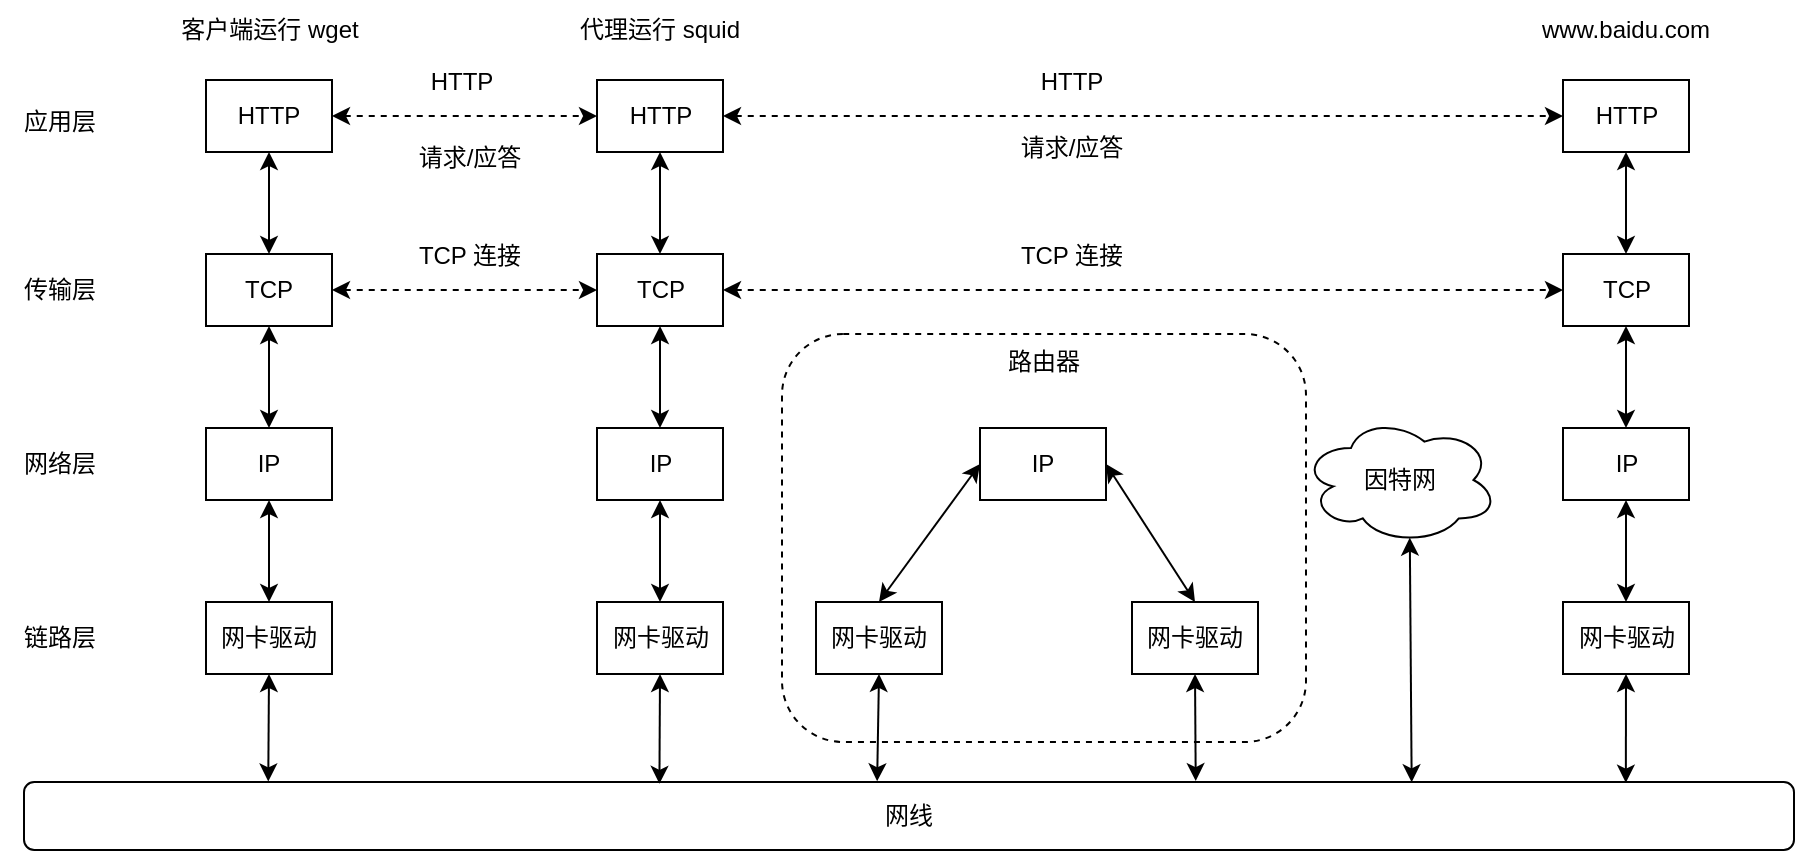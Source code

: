 <mxfile version="19.0.0" type="device"><diagram id="us9ta6ewrZW4oKf-LVa1" name="第 1 页"><mxGraphModel dx="1238" dy="762" grid="0" gridSize="10" guides="1" tooltips="1" connect="1" arrows="1" fold="1" page="1" pageScale="1" pageWidth="1169" pageHeight="1654" math="0" shadow="0"><root><mxCell id="0"/><mxCell id="1" parent="0"/><mxCell id="03TrWclJwKe-SbxLQiXx-54" value="路由器" style="rounded=1;whiteSpace=wrap;html=1;dashed=1;verticalAlign=top;align=center;" vertex="1" parent="1"><mxGeometry x="432" y="228" width="262" height="204" as="geometry"/></mxCell><mxCell id="03TrWclJwKe-SbxLQiXx-1" value="HTTP" style="rounded=0;whiteSpace=wrap;html=1;" vertex="1" parent="1"><mxGeometry x="144" y="101" width="63" height="36" as="geometry"/></mxCell><mxCell id="03TrWclJwKe-SbxLQiXx-2" value="应用层" style="text;html=1;strokeColor=none;fillColor=none;align=center;verticalAlign=middle;whiteSpace=wrap;rounded=0;" vertex="1" parent="1"><mxGeometry x="41" y="107" width="60" height="30" as="geometry"/></mxCell><mxCell id="03TrWclJwKe-SbxLQiXx-3" value="客户端运行 wget" style="text;html=1;strokeColor=none;fillColor=none;align=center;verticalAlign=middle;whiteSpace=wrap;rounded=0;" vertex="1" parent="1"><mxGeometry x="124.5" y="61" width="102" height="30" as="geometry"/></mxCell><mxCell id="03TrWclJwKe-SbxLQiXx-4" value="TCP" style="rounded=0;whiteSpace=wrap;html=1;" vertex="1" parent="1"><mxGeometry x="144" y="188" width="63" height="36" as="geometry"/></mxCell><mxCell id="03TrWclJwKe-SbxLQiXx-5" value="传输层" style="text;html=1;strokeColor=none;fillColor=none;align=center;verticalAlign=middle;whiteSpace=wrap;rounded=0;" vertex="1" parent="1"><mxGeometry x="41" y="191" width="60" height="30" as="geometry"/></mxCell><mxCell id="03TrWclJwKe-SbxLQiXx-7" value="IP" style="rounded=0;whiteSpace=wrap;html=1;" vertex="1" parent="1"><mxGeometry x="144" y="275" width="63" height="36" as="geometry"/></mxCell><mxCell id="03TrWclJwKe-SbxLQiXx-8" value="网络层" style="text;html=1;strokeColor=none;fillColor=none;align=center;verticalAlign=middle;whiteSpace=wrap;rounded=0;" vertex="1" parent="1"><mxGeometry x="41" y="278" width="60" height="30" as="geometry"/></mxCell><mxCell id="03TrWclJwKe-SbxLQiXx-9" value="网卡驱动" style="rounded=0;whiteSpace=wrap;html=1;" vertex="1" parent="1"><mxGeometry x="144" y="362" width="63" height="36" as="geometry"/></mxCell><mxCell id="03TrWclJwKe-SbxLQiXx-10" value="链路层" style="text;html=1;strokeColor=none;fillColor=none;align=center;verticalAlign=middle;whiteSpace=wrap;rounded=0;" vertex="1" parent="1"><mxGeometry x="41" y="365" width="60" height="30" as="geometry"/></mxCell><mxCell id="03TrWclJwKe-SbxLQiXx-11" value="HTTP" style="rounded=0;whiteSpace=wrap;html=1;" vertex="1" parent="1"><mxGeometry x="339.5" y="101" width="63" height="36" as="geometry"/></mxCell><mxCell id="03TrWclJwKe-SbxLQiXx-12" value="代理运行 squid" style="text;html=1;strokeColor=none;fillColor=none;align=center;verticalAlign=middle;whiteSpace=wrap;rounded=0;" vertex="1" parent="1"><mxGeometry x="320" y="61" width="102" height="30" as="geometry"/></mxCell><mxCell id="03TrWclJwKe-SbxLQiXx-13" value="TCP" style="rounded=0;whiteSpace=wrap;html=1;" vertex="1" parent="1"><mxGeometry x="339.5" y="188" width="63" height="36" as="geometry"/></mxCell><mxCell id="03TrWclJwKe-SbxLQiXx-14" value="IP" style="rounded=0;whiteSpace=wrap;html=1;" vertex="1" parent="1"><mxGeometry x="339.5" y="275" width="63" height="36" as="geometry"/></mxCell><mxCell id="03TrWclJwKe-SbxLQiXx-15" value="网卡驱动" style="rounded=0;whiteSpace=wrap;html=1;" vertex="1" parent="1"><mxGeometry x="339.5" y="362" width="63" height="36" as="geometry"/></mxCell><mxCell id="03TrWclJwKe-SbxLQiXx-16" value="" style="endArrow=classic;startArrow=classic;html=1;rounded=0;entryX=0.5;entryY=1;entryDx=0;entryDy=0;" edge="1" parent="1" source="03TrWclJwKe-SbxLQiXx-4" target="03TrWclJwKe-SbxLQiXx-1"><mxGeometry width="50" height="50" relative="1" as="geometry"><mxPoint x="252" y="220" as="sourcePoint"/><mxPoint x="302" y="170" as="targetPoint"/></mxGeometry></mxCell><mxCell id="03TrWclJwKe-SbxLQiXx-17" value="" style="endArrow=classic;startArrow=classic;html=1;rounded=0;entryX=0.5;entryY=1;entryDx=0;entryDy=0;" edge="1" parent="1" source="03TrWclJwKe-SbxLQiXx-7" target="03TrWclJwKe-SbxLQiXx-4"><mxGeometry width="50" height="50" relative="1" as="geometry"><mxPoint x="237" y="307" as="sourcePoint"/><mxPoint x="287" y="257" as="targetPoint"/></mxGeometry></mxCell><mxCell id="03TrWclJwKe-SbxLQiXx-18" value="" style="endArrow=classic;startArrow=classic;html=1;rounded=0;entryX=0.5;entryY=1;entryDx=0;entryDy=0;" edge="1" parent="1" source="03TrWclJwKe-SbxLQiXx-9" target="03TrWclJwKe-SbxLQiXx-7"><mxGeometry width="50" height="50" relative="1" as="geometry"><mxPoint x="243" y="384" as="sourcePoint"/><mxPoint x="293" y="334" as="targetPoint"/></mxGeometry></mxCell><mxCell id="03TrWclJwKe-SbxLQiXx-19" value="" style="endArrow=classic;startArrow=classic;html=1;rounded=0;entryX=0.5;entryY=1;entryDx=0;entryDy=0;" edge="1" parent="1" source="03TrWclJwKe-SbxLQiXx-13" target="03TrWclJwKe-SbxLQiXx-11"><mxGeometry width="50" height="50" relative="1" as="geometry"><mxPoint x="275" y="221" as="sourcePoint"/><mxPoint x="325" y="171" as="targetPoint"/></mxGeometry></mxCell><mxCell id="03TrWclJwKe-SbxLQiXx-21" value="" style="endArrow=classic;startArrow=classic;html=1;rounded=0;entryX=0.5;entryY=1;entryDx=0;entryDy=0;" edge="1" parent="1" source="03TrWclJwKe-SbxLQiXx-14" target="03TrWclJwKe-SbxLQiXx-13"><mxGeometry width="50" height="50" relative="1" as="geometry"><mxPoint x="262" y="313" as="sourcePoint"/><mxPoint x="312" y="263" as="targetPoint"/></mxGeometry></mxCell><mxCell id="03TrWclJwKe-SbxLQiXx-22" value="" style="endArrow=classic;startArrow=classic;html=1;rounded=0;entryX=0.5;entryY=1;entryDx=0;entryDy=0;" edge="1" parent="1" source="03TrWclJwKe-SbxLQiXx-15" target="03TrWclJwKe-SbxLQiXx-14"><mxGeometry width="50" height="50" relative="1" as="geometry"><mxPoint x="283" y="385" as="sourcePoint"/><mxPoint x="333" y="335" as="targetPoint"/></mxGeometry></mxCell><mxCell id="03TrWclJwKe-SbxLQiXx-23" value="" style="endArrow=classic;startArrow=classic;html=1;rounded=0;exitX=1;exitY=0.5;exitDx=0;exitDy=0;dashed=1;" edge="1" parent="1" source="03TrWclJwKe-SbxLQiXx-4" target="03TrWclJwKe-SbxLQiXx-13"><mxGeometry width="50" height="50" relative="1" as="geometry"><mxPoint x="250" y="244" as="sourcePoint"/><mxPoint x="300" y="194" as="targetPoint"/></mxGeometry></mxCell><mxCell id="03TrWclJwKe-SbxLQiXx-24" value="" style="endArrow=classic;startArrow=classic;html=1;rounded=0;dashed=1;" edge="1" parent="1" source="03TrWclJwKe-SbxLQiXx-1" target="03TrWclJwKe-SbxLQiXx-11"><mxGeometry width="50" height="50" relative="1" as="geometry"><mxPoint x="262" y="173" as="sourcePoint"/><mxPoint x="312" y="123" as="targetPoint"/></mxGeometry></mxCell><mxCell id="03TrWclJwKe-SbxLQiXx-25" value="HTTP" style="text;html=1;strokeColor=none;fillColor=none;align=center;verticalAlign=middle;whiteSpace=wrap;rounded=0;" vertex="1" parent="1"><mxGeometry x="242" y="87" width="60" height="30" as="geometry"/></mxCell><mxCell id="03TrWclJwKe-SbxLQiXx-26" value="请求/应答" style="text;html=1;strokeColor=none;fillColor=none;align=center;verticalAlign=middle;whiteSpace=wrap;rounded=0;" vertex="1" parent="1"><mxGeometry x="246" y="125" width="60" height="30" as="geometry"/></mxCell><mxCell id="03TrWclJwKe-SbxLQiXx-27" value="TCP 连接" style="text;html=1;strokeColor=none;fillColor=none;align=center;verticalAlign=middle;whiteSpace=wrap;rounded=0;" vertex="1" parent="1"><mxGeometry x="246" y="174" width="60" height="30" as="geometry"/></mxCell><mxCell id="03TrWclJwKe-SbxLQiXx-28" value="HTTP" style="rounded=0;whiteSpace=wrap;html=1;" vertex="1" parent="1"><mxGeometry x="822.5" y="101" width="63" height="36" as="geometry"/></mxCell><mxCell id="03TrWclJwKe-SbxLQiXx-29" value="www.baidu.com" style="text;html=1;strokeColor=none;fillColor=none;align=center;verticalAlign=middle;whiteSpace=wrap;rounded=0;" vertex="1" parent="1"><mxGeometry x="803" y="61" width="102" height="30" as="geometry"/></mxCell><mxCell id="03TrWclJwKe-SbxLQiXx-30" value="TCP" style="rounded=0;whiteSpace=wrap;html=1;" vertex="1" parent="1"><mxGeometry x="822.5" y="188" width="63" height="36" as="geometry"/></mxCell><mxCell id="03TrWclJwKe-SbxLQiXx-31" value="IP" style="rounded=0;whiteSpace=wrap;html=1;" vertex="1" parent="1"><mxGeometry x="822.5" y="275" width="63" height="36" as="geometry"/></mxCell><mxCell id="03TrWclJwKe-SbxLQiXx-32" value="网卡驱动" style="rounded=0;whiteSpace=wrap;html=1;" vertex="1" parent="1"><mxGeometry x="822.5" y="362" width="63" height="36" as="geometry"/></mxCell><mxCell id="03TrWclJwKe-SbxLQiXx-33" value="" style="endArrow=classic;startArrow=classic;html=1;rounded=0;entryX=0.5;entryY=1;entryDx=0;entryDy=0;" edge="1" parent="1" source="03TrWclJwKe-SbxLQiXx-30" target="03TrWclJwKe-SbxLQiXx-28"><mxGeometry width="50" height="50" relative="1" as="geometry"><mxPoint x="758" y="221" as="sourcePoint"/><mxPoint x="808" y="171" as="targetPoint"/></mxGeometry></mxCell><mxCell id="03TrWclJwKe-SbxLQiXx-34" value="" style="endArrow=classic;startArrow=classic;html=1;rounded=0;entryX=0.5;entryY=1;entryDx=0;entryDy=0;" edge="1" parent="1" source="03TrWclJwKe-SbxLQiXx-31" target="03TrWclJwKe-SbxLQiXx-30"><mxGeometry width="50" height="50" relative="1" as="geometry"><mxPoint x="745" y="313" as="sourcePoint"/><mxPoint x="795" y="263" as="targetPoint"/></mxGeometry></mxCell><mxCell id="03TrWclJwKe-SbxLQiXx-35" value="" style="endArrow=classic;startArrow=classic;html=1;rounded=0;entryX=0.5;entryY=1;entryDx=0;entryDy=0;" edge="1" parent="1" source="03TrWclJwKe-SbxLQiXx-32" target="03TrWclJwKe-SbxLQiXx-31"><mxGeometry width="50" height="50" relative="1" as="geometry"><mxPoint x="766" y="385" as="sourcePoint"/><mxPoint x="816" y="335" as="targetPoint"/></mxGeometry></mxCell><mxCell id="03TrWclJwKe-SbxLQiXx-36" value="" style="endArrow=classic;startArrow=classic;html=1;rounded=0;dashed=1;" edge="1" parent="1" source="03TrWclJwKe-SbxLQiXx-11" target="03TrWclJwKe-SbxLQiXx-28"><mxGeometry width="50" height="50" relative="1" as="geometry"><mxPoint x="546" y="184" as="sourcePoint"/><mxPoint x="596" y="134" as="targetPoint"/></mxGeometry></mxCell><mxCell id="03TrWclJwKe-SbxLQiXx-37" value="HTTP" style="text;html=1;strokeColor=none;fillColor=none;align=center;verticalAlign=middle;whiteSpace=wrap;rounded=0;" vertex="1" parent="1"><mxGeometry x="547" y="87" width="60" height="30" as="geometry"/></mxCell><mxCell id="03TrWclJwKe-SbxLQiXx-38" value="请求/应答" style="text;html=1;strokeColor=none;fillColor=none;align=center;verticalAlign=middle;whiteSpace=wrap;rounded=0;" vertex="1" parent="1"><mxGeometry x="547" y="120" width="60" height="30" as="geometry"/></mxCell><mxCell id="03TrWclJwKe-SbxLQiXx-39" value="" style="endArrow=classic;startArrow=classic;html=1;rounded=0;dashed=1;" edge="1" parent="1" source="03TrWclJwKe-SbxLQiXx-13" target="03TrWclJwKe-SbxLQiXx-30"><mxGeometry width="50" height="50" relative="1" as="geometry"><mxPoint x="539" y="257" as="sourcePoint"/><mxPoint x="589" y="207" as="targetPoint"/></mxGeometry></mxCell><mxCell id="03TrWclJwKe-SbxLQiXx-40" value="TCP 连接" style="text;html=1;strokeColor=none;fillColor=none;align=center;verticalAlign=middle;whiteSpace=wrap;rounded=0;" vertex="1" parent="1"><mxGeometry x="547" y="174" width="60" height="30" as="geometry"/></mxCell><mxCell id="03TrWclJwKe-SbxLQiXx-41" value="IP" style="rounded=0;whiteSpace=wrap;html=1;" vertex="1" parent="1"><mxGeometry x="531" y="275" width="63" height="36" as="geometry"/></mxCell><mxCell id="03TrWclJwKe-SbxLQiXx-42" value="网卡驱动" style="rounded=0;whiteSpace=wrap;html=1;" vertex="1" parent="1"><mxGeometry x="449" y="362" width="63" height="36" as="geometry"/></mxCell><mxCell id="03TrWclJwKe-SbxLQiXx-43" value="网卡驱动" style="rounded=0;whiteSpace=wrap;html=1;" vertex="1" parent="1"><mxGeometry x="607" y="362" width="63" height="36" as="geometry"/></mxCell><mxCell id="03TrWclJwKe-SbxLQiXx-44" value="" style="endArrow=classic;startArrow=classic;html=1;rounded=0;entryX=0;entryY=0.5;entryDx=0;entryDy=0;exitX=0.5;exitY=0;exitDx=0;exitDy=0;" edge="1" parent="1" source="03TrWclJwKe-SbxLQiXx-42" target="03TrWclJwKe-SbxLQiXx-41"><mxGeometry width="50" height="50" relative="1" as="geometry"><mxPoint x="450" y="350" as="sourcePoint"/><mxPoint x="500" y="300" as="targetPoint"/></mxGeometry></mxCell><mxCell id="03TrWclJwKe-SbxLQiXx-45" value="" style="endArrow=classic;startArrow=classic;html=1;rounded=0;entryX=1;entryY=0.5;entryDx=0;entryDy=0;exitX=0.5;exitY=0;exitDx=0;exitDy=0;" edge="1" parent="1" source="03TrWclJwKe-SbxLQiXx-43" target="03TrWclJwKe-SbxLQiXx-41"><mxGeometry width="50" height="50" relative="1" as="geometry"><mxPoint x="720" y="374" as="sourcePoint"/><mxPoint x="770" y="324" as="targetPoint"/></mxGeometry></mxCell><mxCell id="03TrWclJwKe-SbxLQiXx-46" value="因特网" style="ellipse;shape=cloud;whiteSpace=wrap;html=1;" vertex="1" parent="1"><mxGeometry x="692" y="269" width="98" height="64" as="geometry"/></mxCell><mxCell id="03TrWclJwKe-SbxLQiXx-47" value="网线" style="rounded=1;whiteSpace=wrap;html=1;" vertex="1" parent="1"><mxGeometry x="53" y="452" width="885" height="34" as="geometry"/></mxCell><mxCell id="03TrWclJwKe-SbxLQiXx-48" value="" style="endArrow=classic;startArrow=classic;html=1;rounded=0;entryX=0.5;entryY=1;entryDx=0;entryDy=0;exitX=0.138;exitY=-0.008;exitDx=0;exitDy=0;exitPerimeter=0;" edge="1" parent="1" source="03TrWclJwKe-SbxLQiXx-47" target="03TrWclJwKe-SbxLQiXx-9"><mxGeometry width="50" height="50" relative="1" as="geometry"><mxPoint x="141" y="563" as="sourcePoint"/><mxPoint x="191" y="513" as="targetPoint"/></mxGeometry></mxCell><mxCell id="03TrWclJwKe-SbxLQiXx-49" value="" style="endArrow=classic;startArrow=classic;html=1;rounded=0;entryX=0.5;entryY=1;entryDx=0;entryDy=0;exitX=0.359;exitY=0.027;exitDx=0;exitDy=0;exitPerimeter=0;" edge="1" parent="1" source="03TrWclJwKe-SbxLQiXx-47" target="03TrWclJwKe-SbxLQiXx-15"><mxGeometry width="50" height="50" relative="1" as="geometry"><mxPoint x="347" y="468" as="sourcePoint"/><mxPoint x="397" y="418" as="targetPoint"/></mxGeometry></mxCell><mxCell id="03TrWclJwKe-SbxLQiXx-50" value="" style="endArrow=classic;startArrow=classic;html=1;rounded=0;entryX=0.5;entryY=1;entryDx=0;entryDy=0;exitX=0.482;exitY=-0.011;exitDx=0;exitDy=0;exitPerimeter=0;" edge="1" parent="1" source="03TrWclJwKe-SbxLQiXx-47" target="03TrWclJwKe-SbxLQiXx-42"><mxGeometry width="50" height="50" relative="1" as="geometry"><mxPoint x="442" y="470" as="sourcePoint"/><mxPoint x="492" y="420" as="targetPoint"/></mxGeometry></mxCell><mxCell id="03TrWclJwKe-SbxLQiXx-51" value="" style="endArrow=classic;startArrow=classic;html=1;rounded=0;entryX=0.5;entryY=1;entryDx=0;entryDy=0;exitX=0.662;exitY=-0.014;exitDx=0;exitDy=0;exitPerimeter=0;" edge="1" parent="1" source="03TrWclJwKe-SbxLQiXx-47" target="03TrWclJwKe-SbxLQiXx-43"><mxGeometry width="50" height="50" relative="1" as="geometry"><mxPoint x="598" y="471" as="sourcePoint"/><mxPoint x="648" y="421" as="targetPoint"/></mxGeometry></mxCell><mxCell id="03TrWclJwKe-SbxLQiXx-52" value="" style="endArrow=classic;startArrow=classic;html=1;rounded=0;entryX=0.5;entryY=1;entryDx=0;entryDy=0;exitX=0.905;exitY=0.011;exitDx=0;exitDy=0;exitPerimeter=0;" edge="1" parent="1" source="03TrWclJwKe-SbxLQiXx-47" target="03TrWclJwKe-SbxLQiXx-32"><mxGeometry width="50" height="50" relative="1" as="geometry"><mxPoint x="829" y="471" as="sourcePoint"/><mxPoint x="879" y="421" as="targetPoint"/></mxGeometry></mxCell><mxCell id="03TrWclJwKe-SbxLQiXx-53" value="" style="endArrow=classic;startArrow=classic;html=1;rounded=0;entryX=0.55;entryY=0.95;entryDx=0;entryDy=0;entryPerimeter=0;exitX=0.784;exitY=0.004;exitDx=0;exitDy=0;exitPerimeter=0;" edge="1" parent="1" source="03TrWclJwKe-SbxLQiXx-47" target="03TrWclJwKe-SbxLQiXx-46"><mxGeometry width="50" height="50" relative="1" as="geometry"><mxPoint x="735" y="431" as="sourcePoint"/><mxPoint x="785" y="381" as="targetPoint"/></mxGeometry></mxCell></root></mxGraphModel></diagram></mxfile>